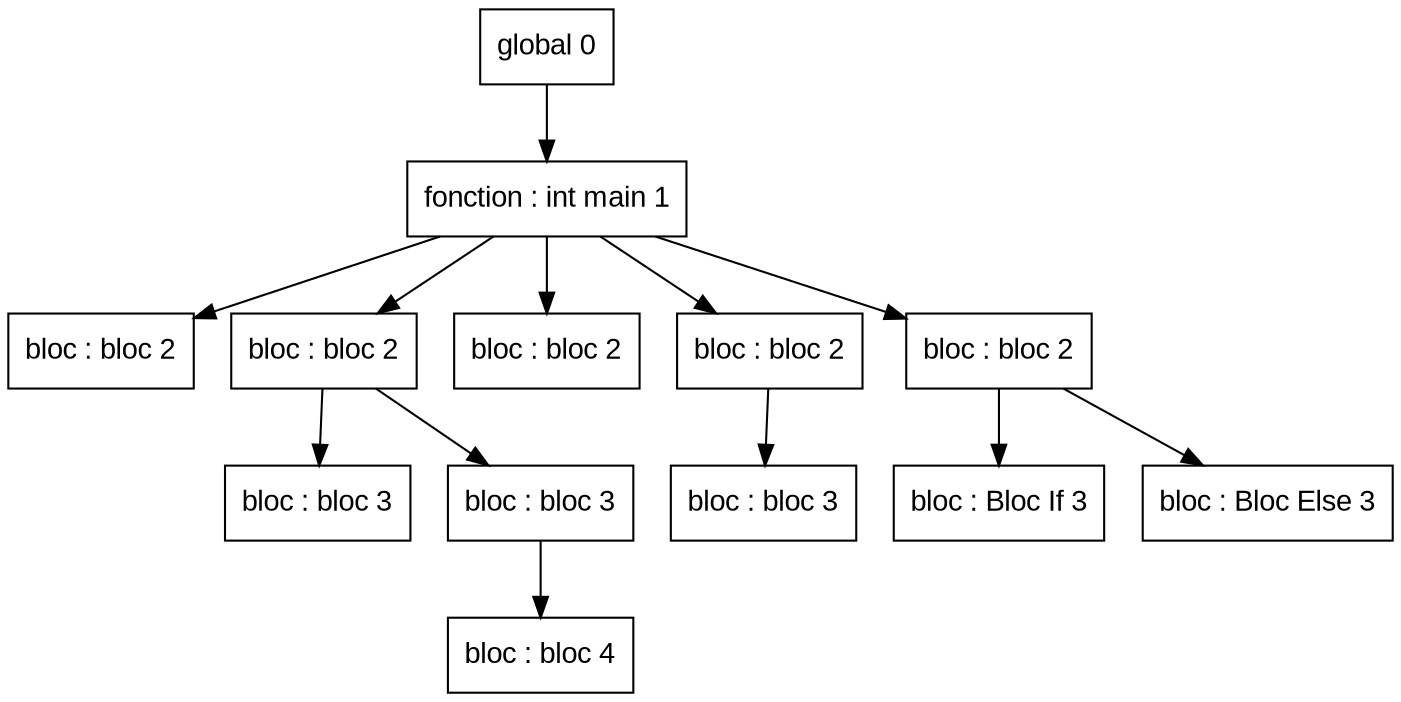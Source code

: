 digraph "tds"{

	node [fontname="Arial"];

	N2 [shape=record label="{ bloc : bloc  2
	}"];

	N4 [shape=record label="{ bloc : bloc  3
	}"];

	N6 [shape=record label="{ bloc : bloc  4
	}"];

	N5 [shape=record label="{ bloc : bloc  3
	}"];

	N3 [shape=record label="{ bloc : bloc  2
	}"];

	N7 [shape=record label="{ bloc : bloc  2
	}"];

	N9 [shape=record label="{ bloc : bloc  3
	}"];

	N8 [shape=record label="{ bloc : bloc  2
	}"];

	N11 [shape=record label="{ bloc : Bloc If  3
	}"];

	N12 [shape=record label="{ bloc : Bloc Else  3
	}"];

	N10 [shape=record label="{ bloc : bloc  2
	}"];

	N1 [shape=record label="{ fonction : int main 1
	}"];

	N0 [shape=record label="{ global 0
	}"];


	N0 -> N1; 
	N1 -> N2; 
	N1 -> N3; 
	N3 -> N4; 
	N3 -> N5; 
	N5 -> N6; 
	N1 -> N7; 
	N1 -> N8; 
	N8 -> N9; 
	N1 -> N10; 
	N10 -> N11; 
	N10 -> N12; 
}
